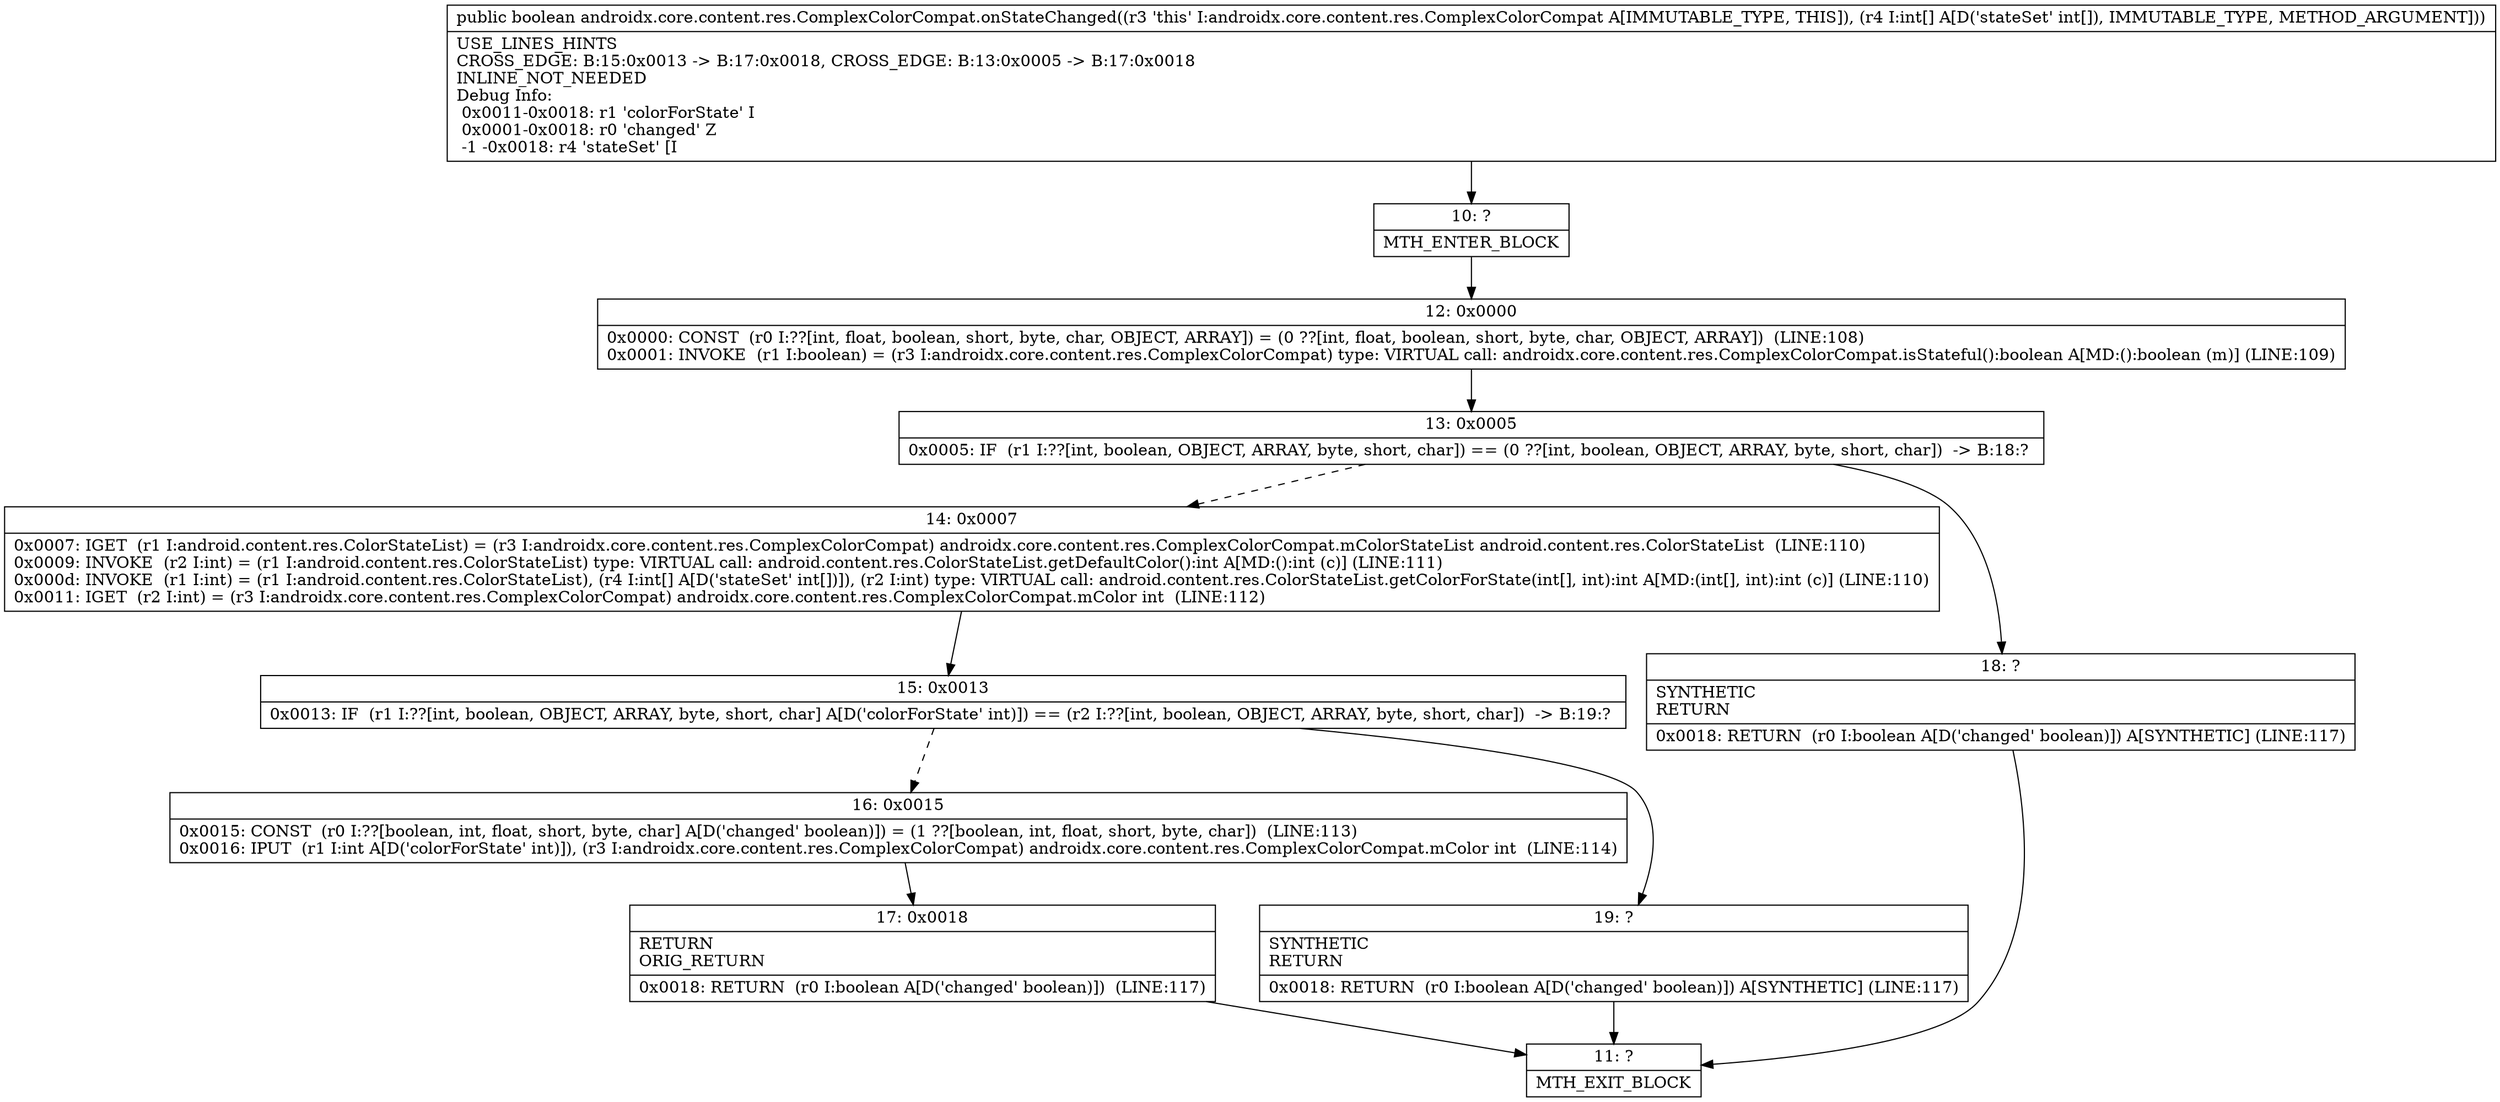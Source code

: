 digraph "CFG forandroidx.core.content.res.ComplexColorCompat.onStateChanged([I)Z" {
Node_10 [shape=record,label="{10\:\ ?|MTH_ENTER_BLOCK\l}"];
Node_12 [shape=record,label="{12\:\ 0x0000|0x0000: CONST  (r0 I:??[int, float, boolean, short, byte, char, OBJECT, ARRAY]) = (0 ??[int, float, boolean, short, byte, char, OBJECT, ARRAY])  (LINE:108)\l0x0001: INVOKE  (r1 I:boolean) = (r3 I:androidx.core.content.res.ComplexColorCompat) type: VIRTUAL call: androidx.core.content.res.ComplexColorCompat.isStateful():boolean A[MD:():boolean (m)] (LINE:109)\l}"];
Node_13 [shape=record,label="{13\:\ 0x0005|0x0005: IF  (r1 I:??[int, boolean, OBJECT, ARRAY, byte, short, char]) == (0 ??[int, boolean, OBJECT, ARRAY, byte, short, char])  \-\> B:18:? \l}"];
Node_14 [shape=record,label="{14\:\ 0x0007|0x0007: IGET  (r1 I:android.content.res.ColorStateList) = (r3 I:androidx.core.content.res.ComplexColorCompat) androidx.core.content.res.ComplexColorCompat.mColorStateList android.content.res.ColorStateList  (LINE:110)\l0x0009: INVOKE  (r2 I:int) = (r1 I:android.content.res.ColorStateList) type: VIRTUAL call: android.content.res.ColorStateList.getDefaultColor():int A[MD:():int (c)] (LINE:111)\l0x000d: INVOKE  (r1 I:int) = (r1 I:android.content.res.ColorStateList), (r4 I:int[] A[D('stateSet' int[])]), (r2 I:int) type: VIRTUAL call: android.content.res.ColorStateList.getColorForState(int[], int):int A[MD:(int[], int):int (c)] (LINE:110)\l0x0011: IGET  (r2 I:int) = (r3 I:androidx.core.content.res.ComplexColorCompat) androidx.core.content.res.ComplexColorCompat.mColor int  (LINE:112)\l}"];
Node_15 [shape=record,label="{15\:\ 0x0013|0x0013: IF  (r1 I:??[int, boolean, OBJECT, ARRAY, byte, short, char] A[D('colorForState' int)]) == (r2 I:??[int, boolean, OBJECT, ARRAY, byte, short, char])  \-\> B:19:? \l}"];
Node_16 [shape=record,label="{16\:\ 0x0015|0x0015: CONST  (r0 I:??[boolean, int, float, short, byte, char] A[D('changed' boolean)]) = (1 ??[boolean, int, float, short, byte, char])  (LINE:113)\l0x0016: IPUT  (r1 I:int A[D('colorForState' int)]), (r3 I:androidx.core.content.res.ComplexColorCompat) androidx.core.content.res.ComplexColorCompat.mColor int  (LINE:114)\l}"];
Node_17 [shape=record,label="{17\:\ 0x0018|RETURN\lORIG_RETURN\l|0x0018: RETURN  (r0 I:boolean A[D('changed' boolean)])  (LINE:117)\l}"];
Node_11 [shape=record,label="{11\:\ ?|MTH_EXIT_BLOCK\l}"];
Node_19 [shape=record,label="{19\:\ ?|SYNTHETIC\lRETURN\l|0x0018: RETURN  (r0 I:boolean A[D('changed' boolean)]) A[SYNTHETIC] (LINE:117)\l}"];
Node_18 [shape=record,label="{18\:\ ?|SYNTHETIC\lRETURN\l|0x0018: RETURN  (r0 I:boolean A[D('changed' boolean)]) A[SYNTHETIC] (LINE:117)\l}"];
MethodNode[shape=record,label="{public boolean androidx.core.content.res.ComplexColorCompat.onStateChanged((r3 'this' I:androidx.core.content.res.ComplexColorCompat A[IMMUTABLE_TYPE, THIS]), (r4 I:int[] A[D('stateSet' int[]), IMMUTABLE_TYPE, METHOD_ARGUMENT]))  | USE_LINES_HINTS\lCROSS_EDGE: B:15:0x0013 \-\> B:17:0x0018, CROSS_EDGE: B:13:0x0005 \-\> B:17:0x0018\lINLINE_NOT_NEEDED\lDebug Info:\l  0x0011\-0x0018: r1 'colorForState' I\l  0x0001\-0x0018: r0 'changed' Z\l  \-1 \-0x0018: r4 'stateSet' [I\l}"];
MethodNode -> Node_10;Node_10 -> Node_12;
Node_12 -> Node_13;
Node_13 -> Node_14[style=dashed];
Node_13 -> Node_18;
Node_14 -> Node_15;
Node_15 -> Node_16[style=dashed];
Node_15 -> Node_19;
Node_16 -> Node_17;
Node_17 -> Node_11;
Node_19 -> Node_11;
Node_18 -> Node_11;
}

